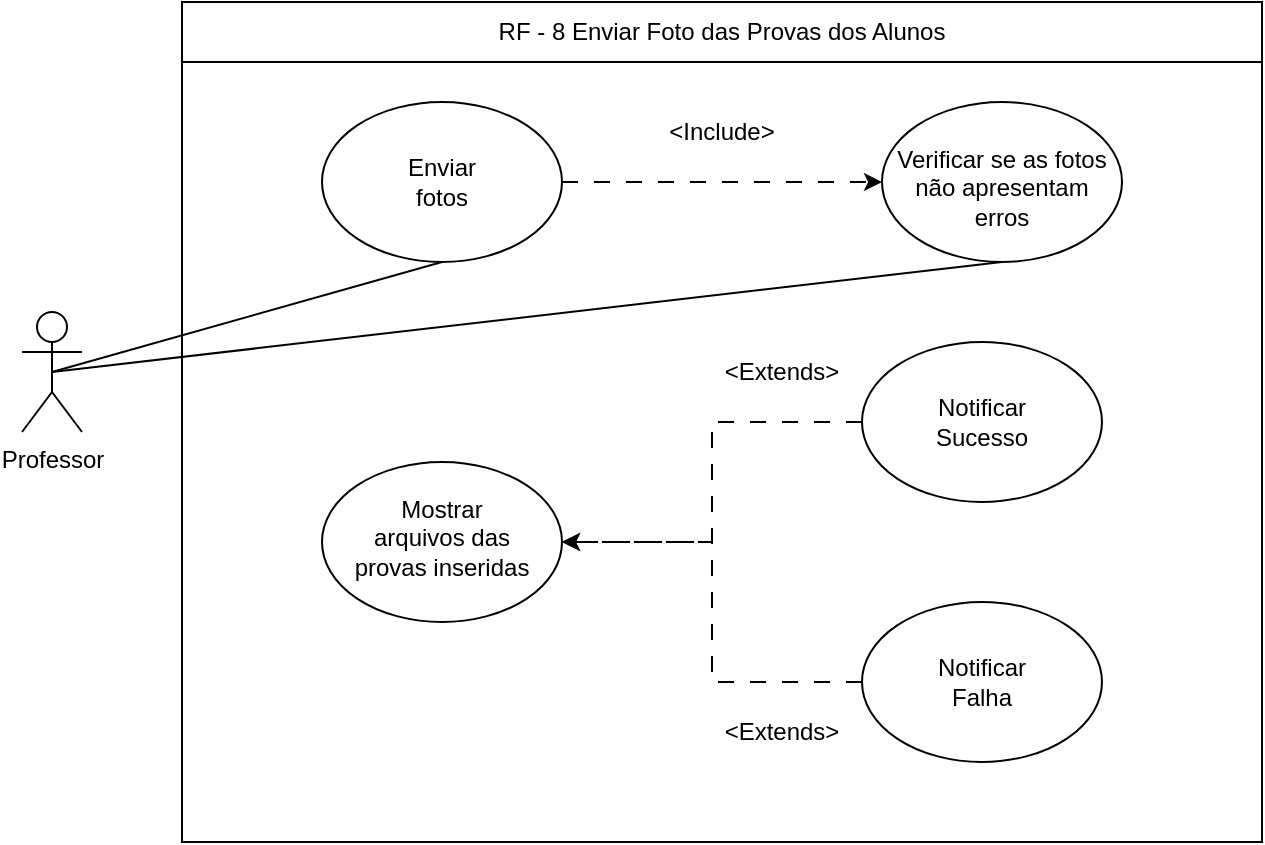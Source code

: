<mxfile version="24.7.16">
  <diagram name="Página-1" id="m7qLtszNLQDTYkaus1c9">
    <mxGraphModel dx="1009" dy="539" grid="1" gridSize="10" guides="1" tooltips="1" connect="1" arrows="1" fold="1" page="1" pageScale="1" pageWidth="827" pageHeight="1169" math="0" shadow="0">
      <root>
        <mxCell id="0" />
        <mxCell id="1" parent="0" />
        <mxCell id="My4qCZeeIvshzQ6Hm4J8-1" value="RF - 8 Enviar Foto das Provas dos Alunos" style="swimlane;fontStyle=0;childLayout=stackLayout;horizontal=1;startSize=30;horizontalStack=0;resizeParent=1;resizeParentMax=0;resizeLast=0;collapsible=1;marginBottom=0;whiteSpace=wrap;html=1;" vertex="1" parent="1">
          <mxGeometry x="190" y="140" width="540" height="420" as="geometry" />
        </mxCell>
        <mxCell id="My4qCZeeIvshzQ6Hm4J8-33" style="rounded=0;orthogonalLoop=1;jettySize=auto;html=1;exitX=0.5;exitY=0.5;exitDx=0;exitDy=0;exitPerimeter=0;entryX=0.5;entryY=1;entryDx=0;entryDy=0;endArrow=none;endFill=0;" edge="1" parent="1" source="My4qCZeeIvshzQ6Hm4J8-5" target="My4qCZeeIvshzQ6Hm4J8-6">
          <mxGeometry relative="1" as="geometry" />
        </mxCell>
        <mxCell id="My4qCZeeIvshzQ6Hm4J8-34" style="rounded=0;orthogonalLoop=1;jettySize=auto;html=1;exitX=0.5;exitY=0.5;exitDx=0;exitDy=0;exitPerimeter=0;entryX=0.5;entryY=1;entryDx=0;entryDy=0;endArrow=none;endFill=0;" edge="1" parent="1" source="My4qCZeeIvshzQ6Hm4J8-5" target="My4qCZeeIvshzQ6Hm4J8-9">
          <mxGeometry relative="1" as="geometry" />
        </mxCell>
        <mxCell id="My4qCZeeIvshzQ6Hm4J8-5" value="Professor" style="shape=umlActor;verticalLabelPosition=bottom;verticalAlign=top;html=1;outlineConnect=0;" vertex="1" parent="1">
          <mxGeometry x="110" y="295" width="30" height="60" as="geometry" />
        </mxCell>
        <mxCell id="My4qCZeeIvshzQ6Hm4J8-11" style="edgeStyle=orthogonalEdgeStyle;rounded=0;orthogonalLoop=1;jettySize=auto;html=1;exitX=1;exitY=0.5;exitDx=0;exitDy=0;dashed=1;dashPattern=8 8;" edge="1" parent="1" source="My4qCZeeIvshzQ6Hm4J8-6" target="My4qCZeeIvshzQ6Hm4J8-9">
          <mxGeometry relative="1" as="geometry" />
        </mxCell>
        <mxCell id="My4qCZeeIvshzQ6Hm4J8-12" value="" style="group" vertex="1" connectable="0" parent="1">
          <mxGeometry x="260" y="190" width="120" height="80" as="geometry" />
        </mxCell>
        <mxCell id="My4qCZeeIvshzQ6Hm4J8-6" value="" style="ellipse;whiteSpace=wrap;html=1;" vertex="1" parent="My4qCZeeIvshzQ6Hm4J8-12">
          <mxGeometry width="120" height="80" as="geometry" />
        </mxCell>
        <mxCell id="My4qCZeeIvshzQ6Hm4J8-8" value="Enviar fotos" style="text;html=1;align=center;verticalAlign=middle;whiteSpace=wrap;rounded=0;" vertex="1" parent="My4qCZeeIvshzQ6Hm4J8-12">
          <mxGeometry x="30" y="25" width="60" height="30" as="geometry" />
        </mxCell>
        <mxCell id="My4qCZeeIvshzQ6Hm4J8-13" value="" style="group" vertex="1" connectable="0" parent="1">
          <mxGeometry x="540" y="190" width="120" height="80" as="geometry" />
        </mxCell>
        <mxCell id="My4qCZeeIvshzQ6Hm4J8-9" value="" style="ellipse;whiteSpace=wrap;html=1;" vertex="1" parent="My4qCZeeIvshzQ6Hm4J8-13">
          <mxGeometry width="120" height="80" as="geometry" />
        </mxCell>
        <mxCell id="My4qCZeeIvshzQ6Hm4J8-10" value="Verificar se as fotos não apresentam erros" style="text;html=1;align=center;verticalAlign=middle;whiteSpace=wrap;rounded=0;" vertex="1" parent="My4qCZeeIvshzQ6Hm4J8-13">
          <mxGeometry x="5" y="30" width="110" height="25" as="geometry" />
        </mxCell>
        <mxCell id="My4qCZeeIvshzQ6Hm4J8-14" value="&amp;lt;Include&amp;gt;" style="text;html=1;align=center;verticalAlign=middle;whiteSpace=wrap;rounded=0;" vertex="1" parent="1">
          <mxGeometry x="430" y="190" width="60" height="30" as="geometry" />
        </mxCell>
        <mxCell id="My4qCZeeIvshzQ6Hm4J8-25" style="edgeStyle=orthogonalEdgeStyle;rounded=0;orthogonalLoop=1;jettySize=auto;html=1;exitX=0;exitY=0.5;exitDx=0;exitDy=0;entryX=1;entryY=0.5;entryDx=0;entryDy=0;dashed=1;dashPattern=8 8;" edge="1" parent="1" source="My4qCZeeIvshzQ6Hm4J8-16" target="My4qCZeeIvshzQ6Hm4J8-17">
          <mxGeometry relative="1" as="geometry">
            <mxPoint x="460" y="410" as="targetPoint" />
          </mxGeometry>
        </mxCell>
        <mxCell id="My4qCZeeIvshzQ6Hm4J8-16" value="" style="ellipse;whiteSpace=wrap;html=1;" vertex="1" parent="1">
          <mxGeometry x="530" y="440" width="120" height="80" as="geometry" />
        </mxCell>
        <mxCell id="My4qCZeeIvshzQ6Hm4J8-24" style="edgeStyle=orthogonalEdgeStyle;rounded=0;orthogonalLoop=1;jettySize=auto;html=1;exitX=0;exitY=0.5;exitDx=0;exitDy=0;entryX=1;entryY=0.5;entryDx=0;entryDy=0;dashed=1;dashPattern=8 8;" edge="1" parent="1" source="My4qCZeeIvshzQ6Hm4J8-18" target="My4qCZeeIvshzQ6Hm4J8-17">
          <mxGeometry relative="1" as="geometry">
            <mxPoint x="460" y="420" as="targetPoint" />
          </mxGeometry>
        </mxCell>
        <mxCell id="My4qCZeeIvshzQ6Hm4J8-18" value="" style="ellipse;whiteSpace=wrap;html=1;" vertex="1" parent="1">
          <mxGeometry x="530" y="310" width="120" height="80" as="geometry" />
        </mxCell>
        <mxCell id="My4qCZeeIvshzQ6Hm4J8-27" value="&amp;lt;Extends&amp;gt;" style="text;html=1;align=center;verticalAlign=middle;whiteSpace=wrap;rounded=0;" vertex="1" parent="1">
          <mxGeometry x="460" y="310" width="60" height="30" as="geometry" />
        </mxCell>
        <mxCell id="My4qCZeeIvshzQ6Hm4J8-28" value="&amp;lt;Extends&amp;gt;" style="text;html=1;align=center;verticalAlign=middle;whiteSpace=wrap;rounded=0;" vertex="1" parent="1">
          <mxGeometry x="460" y="490" width="60" height="30" as="geometry" />
        </mxCell>
        <mxCell id="My4qCZeeIvshzQ6Hm4J8-29" value="" style="group" vertex="1" connectable="0" parent="1">
          <mxGeometry x="260" y="370" width="120" height="80" as="geometry" />
        </mxCell>
        <mxCell id="My4qCZeeIvshzQ6Hm4J8-17" value="" style="ellipse;whiteSpace=wrap;html=1;" vertex="1" parent="My4qCZeeIvshzQ6Hm4J8-29">
          <mxGeometry width="120" height="80" as="geometry" />
        </mxCell>
        <mxCell id="My4qCZeeIvshzQ6Hm4J8-26" value="Mostrar arquivos das provas inserida&lt;span style=&quot;background-color: initial;&quot;&gt;s&lt;/span&gt;" style="text;html=1;align=center;verticalAlign=middle;whiteSpace=wrap;rounded=0;" vertex="1" parent="My4qCZeeIvshzQ6Hm4J8-29">
          <mxGeometry x="15" y="20" width="90" height="35" as="geometry" />
        </mxCell>
        <mxCell id="My4qCZeeIvshzQ6Hm4J8-30" value="Notificar Falha" style="text;html=1;align=center;verticalAlign=middle;whiteSpace=wrap;rounded=0;" vertex="1" parent="1">
          <mxGeometry x="560" y="465" width="60" height="30" as="geometry" />
        </mxCell>
        <mxCell id="My4qCZeeIvshzQ6Hm4J8-31" value="Notificar Sucesso" style="text;html=1;align=center;verticalAlign=middle;whiteSpace=wrap;rounded=0;" vertex="1" parent="1">
          <mxGeometry x="560" y="335" width="60" height="30" as="geometry" />
        </mxCell>
      </root>
    </mxGraphModel>
  </diagram>
</mxfile>
